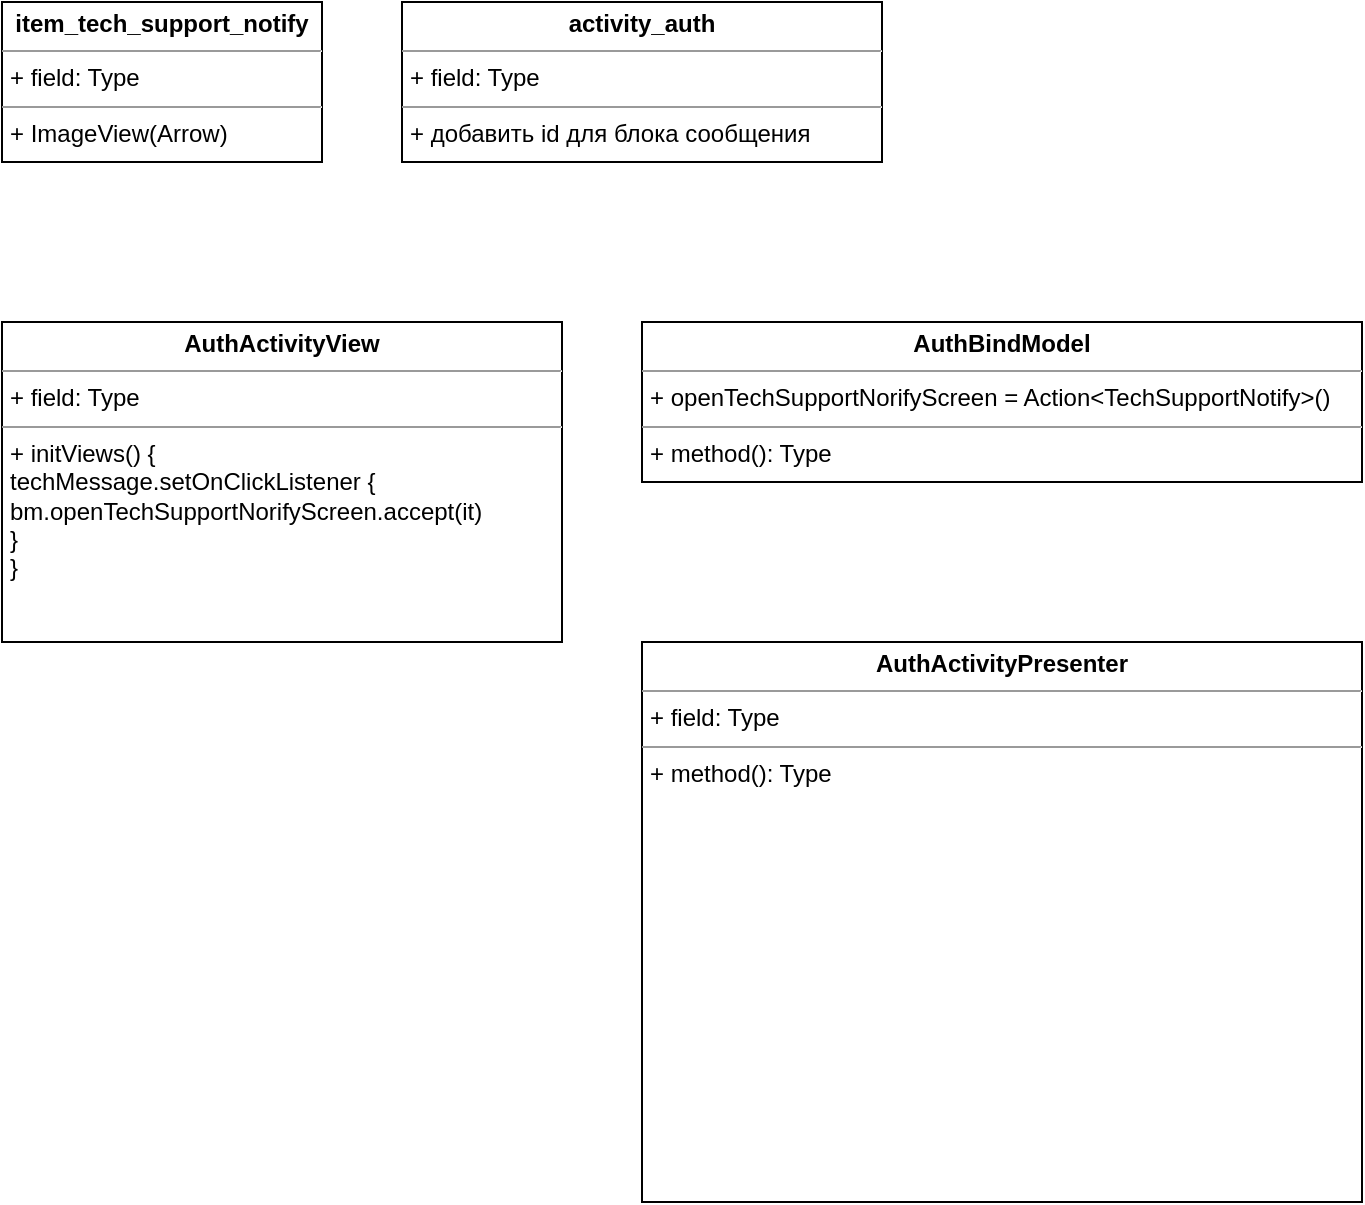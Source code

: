 <mxfile version="20.3.0" type="github">
  <diagram id="3Gn4apHO7zfne6hzBfNp" name="Страница 1">
    <mxGraphModel dx="788" dy="500" grid="1" gridSize="10" guides="1" tooltips="1" connect="1" arrows="1" fold="1" page="1" pageScale="1" pageWidth="827" pageHeight="1169" math="0" shadow="0">
      <root>
        <mxCell id="0" />
        <mxCell id="1" parent="0" />
        <mxCell id="cFsGh7mrUJ8jpzx5-hc0-1" value="&lt;p style=&quot;margin:0px;margin-top:4px;text-align:center;&quot;&gt;&lt;b&gt;item_tech_support_notify&lt;/b&gt;&lt;/p&gt;&lt;hr size=&quot;1&quot;&gt;&lt;p style=&quot;margin:0px;margin-left:4px;&quot;&gt;+ field: Type&lt;/p&gt;&lt;hr size=&quot;1&quot;&gt;&lt;p style=&quot;margin:0px;margin-left:4px;&quot;&gt;+ ImageView(Arrow)&lt;br&gt;&lt;/p&gt;" style="verticalAlign=top;align=left;overflow=fill;fontSize=12;fontFamily=Helvetica;html=1;" vertex="1" parent="1">
          <mxGeometry x="80" y="80" width="160" height="80" as="geometry" />
        </mxCell>
        <mxCell id="cFsGh7mrUJ8jpzx5-hc0-2" value="&lt;p style=&quot;margin:0px;margin-top:4px;text-align:center;&quot;&gt;&lt;b&gt;activity_auth&lt;/b&gt;&lt;/p&gt;&lt;hr size=&quot;1&quot;&gt;&lt;p style=&quot;margin:0px;margin-left:4px;&quot;&gt;+ field: Type&lt;/p&gt;&lt;hr size=&quot;1&quot;&gt;&lt;p style=&quot;margin:0px;margin-left:4px;&quot;&gt;+ добавить id для блока сообщения&lt;br&gt;&lt;/p&gt;" style="verticalAlign=top;align=left;overflow=fill;fontSize=12;fontFamily=Helvetica;html=1;" vertex="1" parent="1">
          <mxGeometry x="280" y="80" width="240" height="80" as="geometry" />
        </mxCell>
        <mxCell id="cFsGh7mrUJ8jpzx5-hc0-3" value="&lt;p style=&quot;margin:0px;margin-top:4px;text-align:center;&quot;&gt;&lt;b&gt;AuthActivityView&lt;/b&gt;&lt;/p&gt;&lt;hr size=&quot;1&quot;&gt;&lt;p style=&quot;margin:0px;margin-left:4px;&quot;&gt;+ field: Type&lt;/p&gt;&lt;hr size=&quot;1&quot;&gt;&lt;p style=&quot;margin:0px;margin-left:4px;&quot;&gt;+ initViews() {&lt;/p&gt;&lt;p style=&quot;margin:0px;margin-left:4px;&quot;&gt;techMessage.setOnClickListener {&lt;/p&gt;&lt;p style=&quot;margin:0px;margin-left:4px;&quot;&gt;bm.openTechSupportNorifyScreen.accept(it)&lt;br&gt;&lt;/p&gt;&lt;p style=&quot;margin:0px;margin-left:4px;&quot;&gt;}&lt;br&gt;&lt;/p&gt;&lt;p style=&quot;margin:0px;margin-left:4px;&quot;&gt;}&lt;br&gt;&lt;/p&gt;" style="verticalAlign=top;align=left;overflow=fill;fontSize=12;fontFamily=Helvetica;html=1;" vertex="1" parent="1">
          <mxGeometry x="80" y="240" width="280" height="160" as="geometry" />
        </mxCell>
        <mxCell id="cFsGh7mrUJ8jpzx5-hc0-4" value="&lt;p style=&quot;margin:0px;margin-top:4px;text-align:center;&quot;&gt;&lt;b&gt;AuthBindModel&lt;/b&gt;&lt;/p&gt;&lt;hr size=&quot;1&quot;&gt;&lt;p style=&quot;margin:0px;margin-left:4px;&quot;&gt;+ openTechSupportNorifyScreen = Action&amp;lt;TechSupportNotify&amp;gt;()&lt;br&gt;&lt;/p&gt;&lt;hr size=&quot;1&quot;&gt;&lt;p style=&quot;margin:0px;margin-left:4px;&quot;&gt;+ method(): Type&lt;/p&gt;" style="verticalAlign=top;align=left;overflow=fill;fontSize=12;fontFamily=Helvetica;html=1;" vertex="1" parent="1">
          <mxGeometry x="400" y="240" width="360" height="80" as="geometry" />
        </mxCell>
        <mxCell id="cFsGh7mrUJ8jpzx5-hc0-5" value="&lt;p style=&quot;margin:0px;margin-top:4px;text-align:center;&quot;&gt;&lt;b&gt;AuthActivityPresenter&lt;/b&gt;&lt;/p&gt;&lt;hr size=&quot;1&quot;&gt;&lt;p style=&quot;margin:0px;margin-left:4px;&quot;&gt;+ field: Type&lt;/p&gt;&lt;hr size=&quot;1&quot;&gt;&lt;p style=&quot;margin:0px;margin-left:4px;&quot;&gt;+ method(): Type&lt;/p&gt;" style="verticalAlign=top;align=left;overflow=fill;fontSize=12;fontFamily=Helvetica;html=1;" vertex="1" parent="1">
          <mxGeometry x="400" y="400" width="360" height="280" as="geometry" />
        </mxCell>
      </root>
    </mxGraphModel>
  </diagram>
</mxfile>
